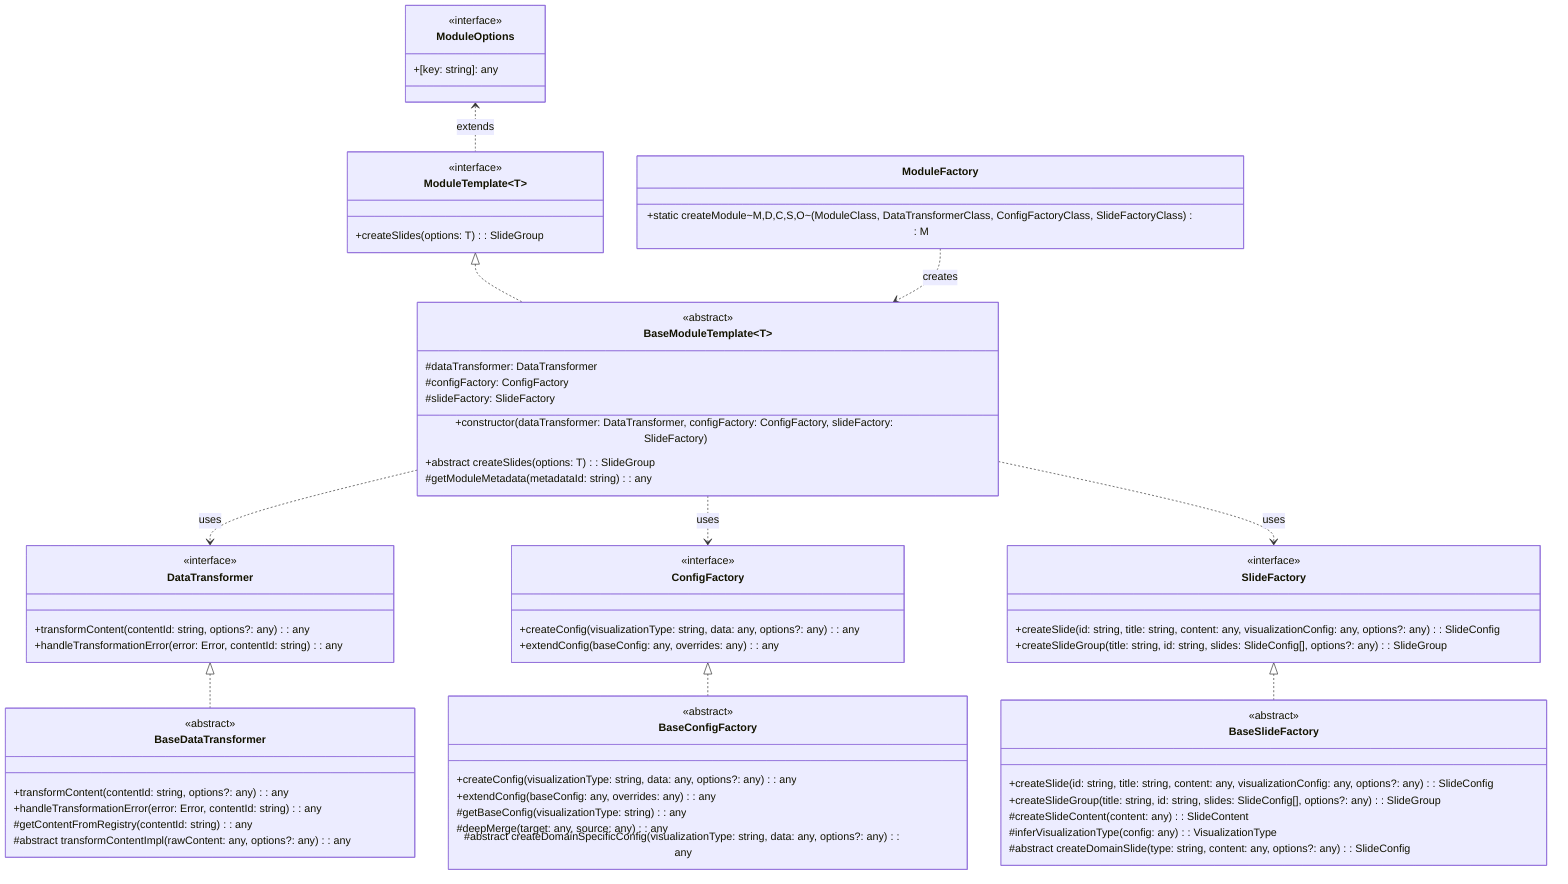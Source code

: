 classDiagram
    class ModuleOptions {
        <<interface>>
        +[key: string]: any
    }
    
    class DataTransformer {
        <<interface>>
        +transformContent(contentId: string, options?: any): any
        +handleTransformationError(error: Error, contentId: string): any
    }
    
    class ConfigFactory {
        <<interface>>
        +createConfig(visualizationType: string, data: any, options?: any): any
        +extendConfig(baseConfig: any, overrides: any): any
    }
    
    class SlideFactory {
        <<interface>>
        +createSlide(id: string, title: string, content: any, visualizationConfig: any, options?: any): SlideConfig
        +createSlideGroup(title: string, id: string, slides: SlideConfig[], options?: any): SlideGroup
    }
    
    class ModuleTemplate~T~ {
        <<interface>>
        +createSlides(options: T): SlideGroup
    }
    
    class BaseDataTransformer {
        <<abstract>>
        +transformContent(contentId: string, options?: any): any
        +handleTransformationError(error: Error, contentId: string): any
        #getContentFromRegistry(contentId: string): any
        #abstract transformContentImpl(rawContent: any, options?: any): any
    }
    
    class BaseConfigFactory {
        <<abstract>>
        +createConfig(visualizationType: string, data: any, options?: any): any
        +extendConfig(baseConfig: any, overrides: any): any
        #getBaseConfig(visualizationType: string): any
        #deepMerge(target: any, source: any): any
        #abstract createDomainSpecificConfig(visualizationType: string, data: any, options?: any): any
    }
    
    class BaseSlideFactory {
        <<abstract>>
        +createSlide(id: string, title: string, content: any, visualizationConfig: any, options?: any): SlideConfig
        +createSlideGroup(title: string, id: string, slides: SlideConfig[], options?: any): SlideGroup
        #createSlideContent(content: any): SlideContent
        #inferVisualizationType(config: any): VisualizationType
        #abstract createDomainSlide(type: string, content: any, options?: any): SlideConfig
    }
    
    class BaseModuleTemplate~T~ {
        <<abstract>>
        #dataTransformer: DataTransformer
        #configFactory: ConfigFactory
        #slideFactory: SlideFactory
        +constructor(dataTransformer: DataTransformer, configFactory: ConfigFactory, slideFactory: SlideFactory)
        +abstract createSlides(options: T): SlideGroup
        #getModuleMetadata(metadataId: string): any
    }
    
    class ModuleFactory {
        +static createModule~M,D,C,S,O~(ModuleClass, DataTransformerClass, ConfigFactoryClass, SlideFactoryClass): M
    }
    
    DataTransformer <|.. BaseDataTransformer
    ConfigFactory <|.. BaseConfigFactory
    SlideFactory <|.. BaseSlideFactory
    ModuleTemplate <|.. BaseModuleTemplate
    
    BaseModuleTemplate ..> DataTransformer : uses
    BaseModuleTemplate ..> ConfigFactory : uses
    BaseModuleTemplate ..> SlideFactory : uses
    
    ModuleFactory ..> BaseModuleTemplate : creates
    ModuleOptions <.. ModuleTemplate : extends